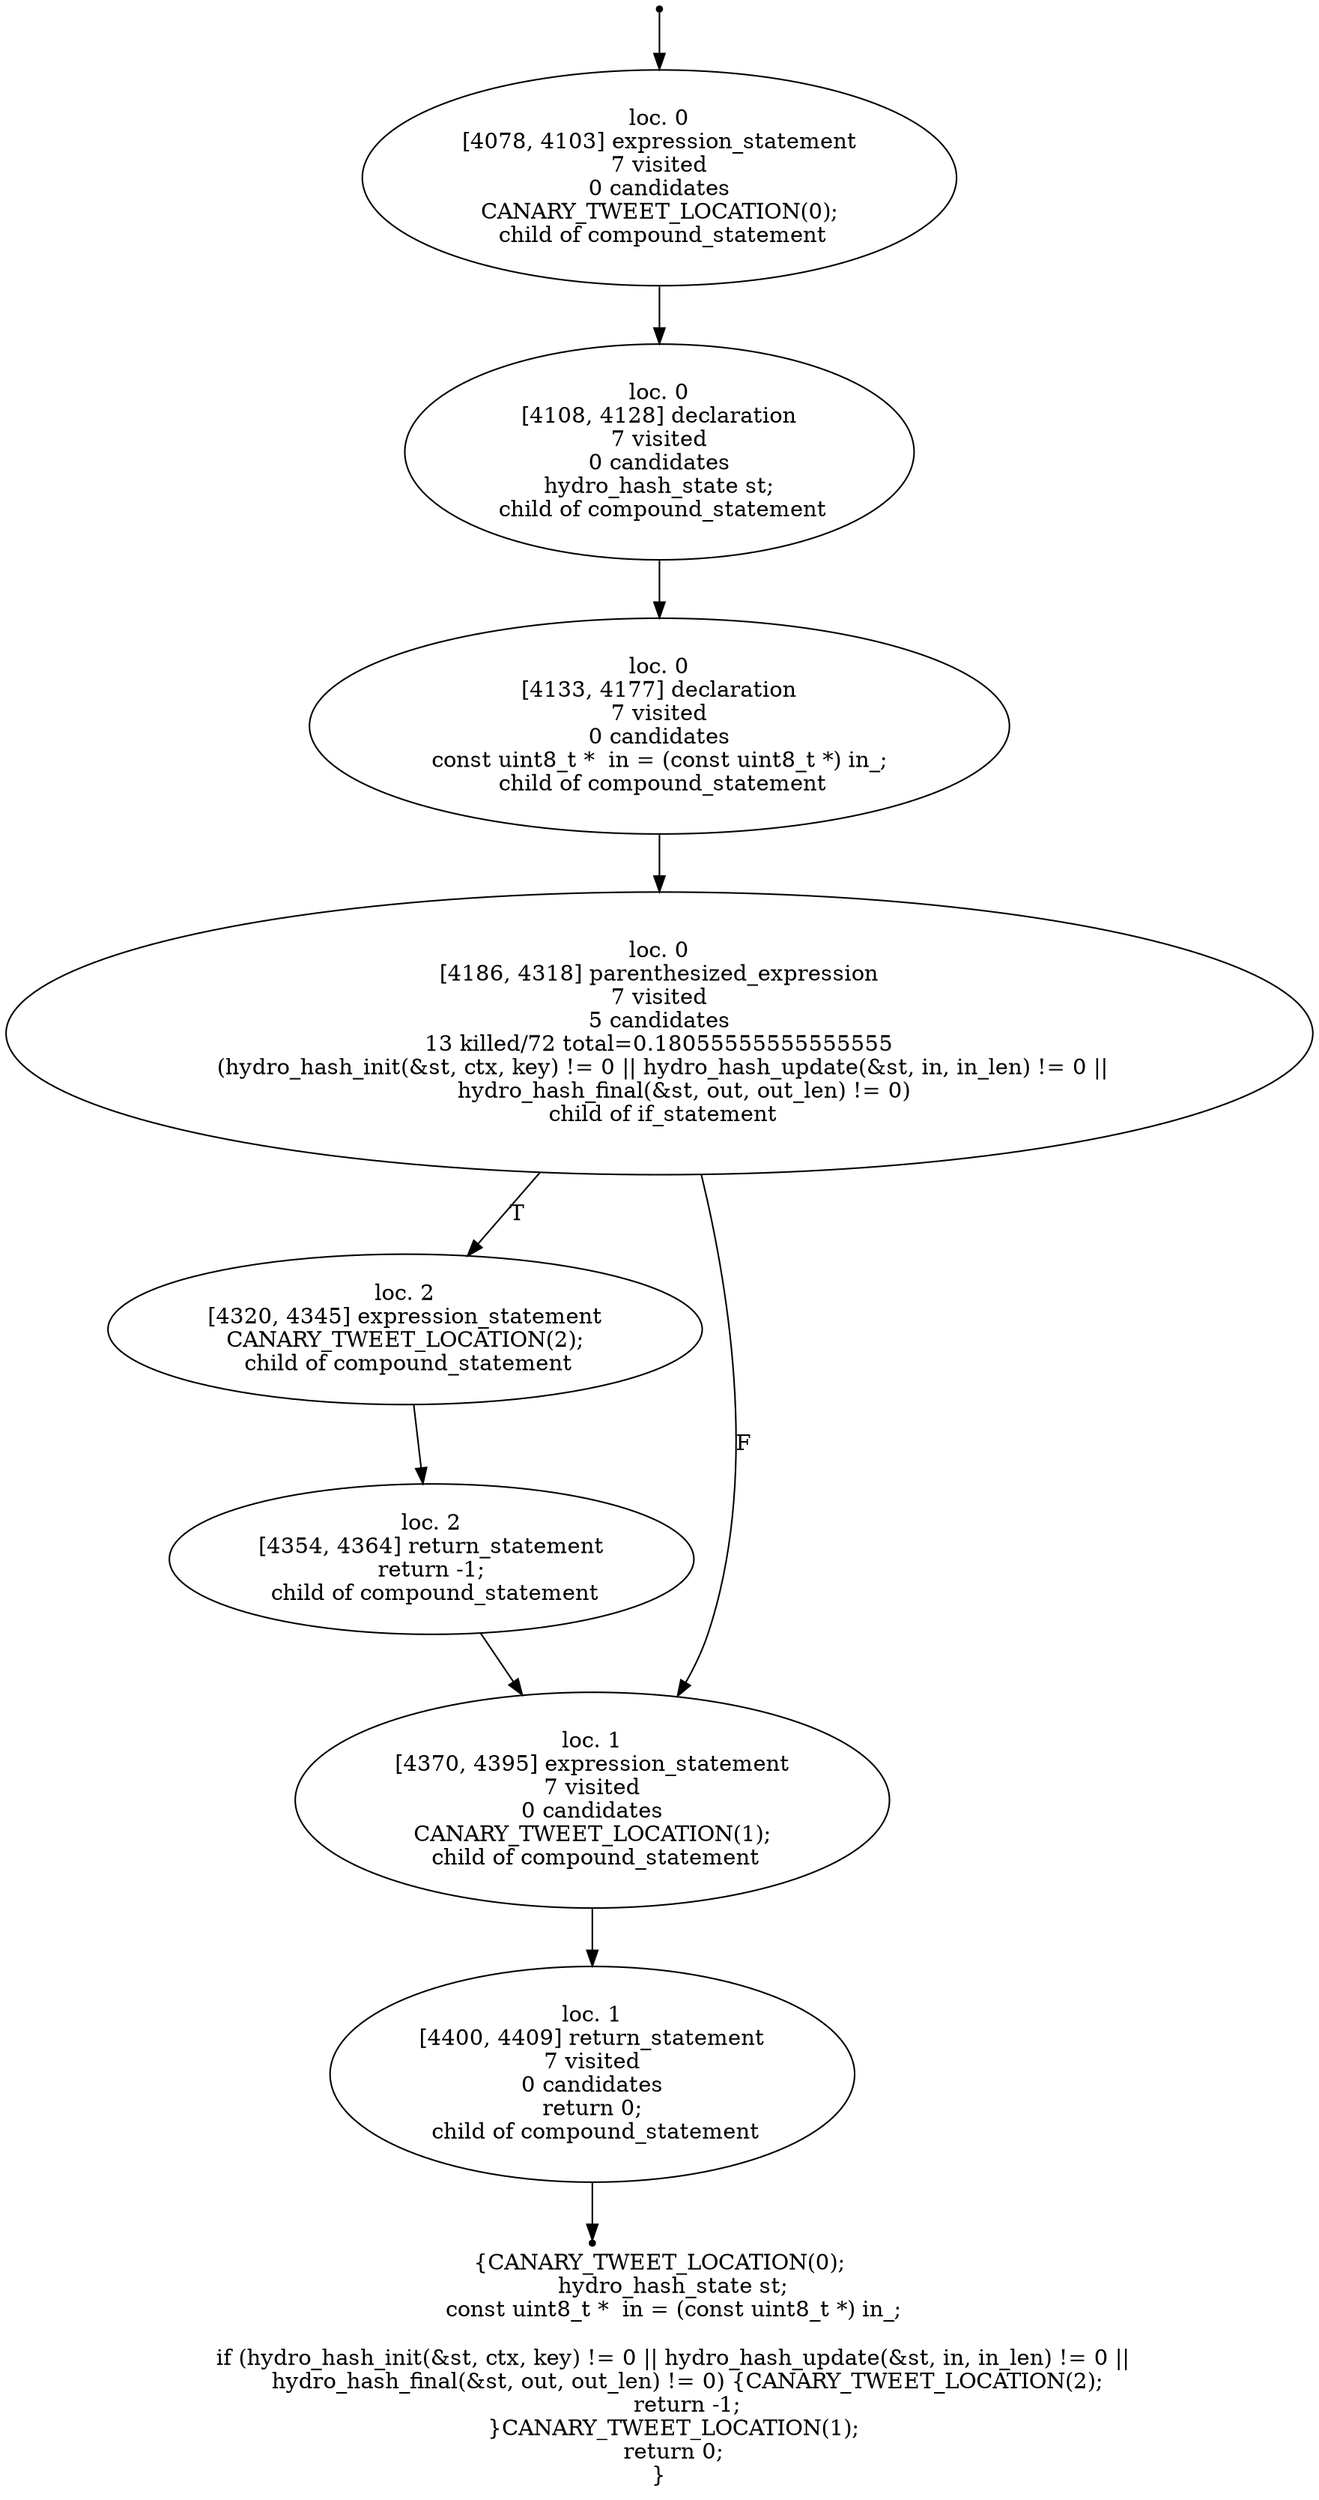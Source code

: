 digraph hydro_hash_hash_localised_4 {
	initial [shape=point]
	initial -> "loc. 0
[4078, 4103] expression_statement
7 visited
0 candidates
 CANARY_TWEET_LOCATION(0); 
 child of compound_statement"
	final [shape=point]
	"loc. 1
[4400, 4409] return_statement
7 visited
0 candidates
 return 0; 
 child of compound_statement" -> final
	"loc. 0
[4078, 4103] expression_statement
7 visited
0 candidates
 CANARY_TWEET_LOCATION(0); 
 child of compound_statement"
	"loc. 0
[4078, 4103] expression_statement
7 visited
0 candidates
 CANARY_TWEET_LOCATION(0); 
 child of compound_statement" -> "loc. 0
[4108, 4128] declaration
7 visited
0 candidates
 hydro_hash_state st; 
 child of compound_statement"
	"loc. 0
[4108, 4128] declaration
7 visited
0 candidates
 hydro_hash_state st; 
 child of compound_statement"
	"loc. 0
[4108, 4128] declaration
7 visited
0 candidates
 hydro_hash_state st; 
 child of compound_statement" -> "loc. 0
[4133, 4177] declaration
7 visited
0 candidates
 const uint8_t *  in = (const uint8_t *) in_; 
 child of compound_statement"
	"loc. 0
[4133, 4177] declaration
7 visited
0 candidates
 const uint8_t *  in = (const uint8_t *) in_; 
 child of compound_statement"
	"loc. 0
[4133, 4177] declaration
7 visited
0 candidates
 const uint8_t *  in = (const uint8_t *) in_; 
 child of compound_statement" -> "loc. 0
[4186, 4318] parenthesized_expression
7 visited
5 candidates
13 killed/72 total=0.18055555555555555
 (hydro_hash_init(&st, ctx, key) != 0 || hydro_hash_update(&st, in, in_len) != 0 ||
        hydro_hash_final(&st, out, out_len) != 0) 
 child of if_statement"
	"loc. 0
[4186, 4318] parenthesized_expression
7 visited
5 candidates
13 killed/72 total=0.18055555555555555
 (hydro_hash_init(&st, ctx, key) != 0 || hydro_hash_update(&st, in, in_len) != 0 ||
        hydro_hash_final(&st, out, out_len) != 0) 
 child of if_statement"
	"loc. 0
[4186, 4318] parenthesized_expression
7 visited
5 candidates
13 killed/72 total=0.18055555555555555
 (hydro_hash_init(&st, ctx, key) != 0 || hydro_hash_update(&st, in, in_len) != 0 ||
        hydro_hash_final(&st, out, out_len) != 0) 
 child of if_statement" -> "loc. 2
[4320, 4345] expression_statement
 CANARY_TWEET_LOCATION(2); 
 child of compound_statement" [label=T]
	"loc. 0
[4186, 4318] parenthesized_expression
7 visited
5 candidates
13 killed/72 total=0.18055555555555555
 (hydro_hash_init(&st, ctx, key) != 0 || hydro_hash_update(&st, in, in_len) != 0 ||
        hydro_hash_final(&st, out, out_len) != 0) 
 child of if_statement" -> "loc. 1
[4370, 4395] expression_statement
7 visited
0 candidates
 CANARY_TWEET_LOCATION(1); 
 child of compound_statement" [label=F]
	"loc. 2
[4320, 4345] expression_statement
 CANARY_TWEET_LOCATION(2); 
 child of compound_statement"
	"loc. 2
[4320, 4345] expression_statement
 CANARY_TWEET_LOCATION(2); 
 child of compound_statement" -> "loc. 2
[4354, 4364] return_statement
 return -1; 
 child of compound_statement"
	"loc. 1
[4370, 4395] expression_statement
7 visited
0 candidates
 CANARY_TWEET_LOCATION(1); 
 child of compound_statement"
	"loc. 1
[4370, 4395] expression_statement
7 visited
0 candidates
 CANARY_TWEET_LOCATION(1); 
 child of compound_statement" -> "loc. 1
[4400, 4409] return_statement
7 visited
0 candidates
 return 0; 
 child of compound_statement"
	"loc. 2
[4354, 4364] return_statement
 return -1; 
 child of compound_statement"
	"loc. 2
[4354, 4364] return_statement
 return -1; 
 child of compound_statement" -> "loc. 1
[4370, 4395] expression_statement
7 visited
0 candidates
 CANARY_TWEET_LOCATION(1); 
 child of compound_statement"
	"loc. 1
[4400, 4409] return_statement
7 visited
0 candidates
 return 0; 
 child of compound_statement"
	label="{CANARY_TWEET_LOCATION(0);
    hydro_hash_state st;
    const uint8_t *  in = (const uint8_t *) in_;

    if (hydro_hash_init(&st, ctx, key) != 0 || hydro_hash_update(&st, in, in_len) != 0 ||
        hydro_hash_final(&st, out, out_len) != 0) {CANARY_TWEET_LOCATION(2);
        return -1;
    }CANARY_TWEET_LOCATION(1);
    return 0;
}"
}
